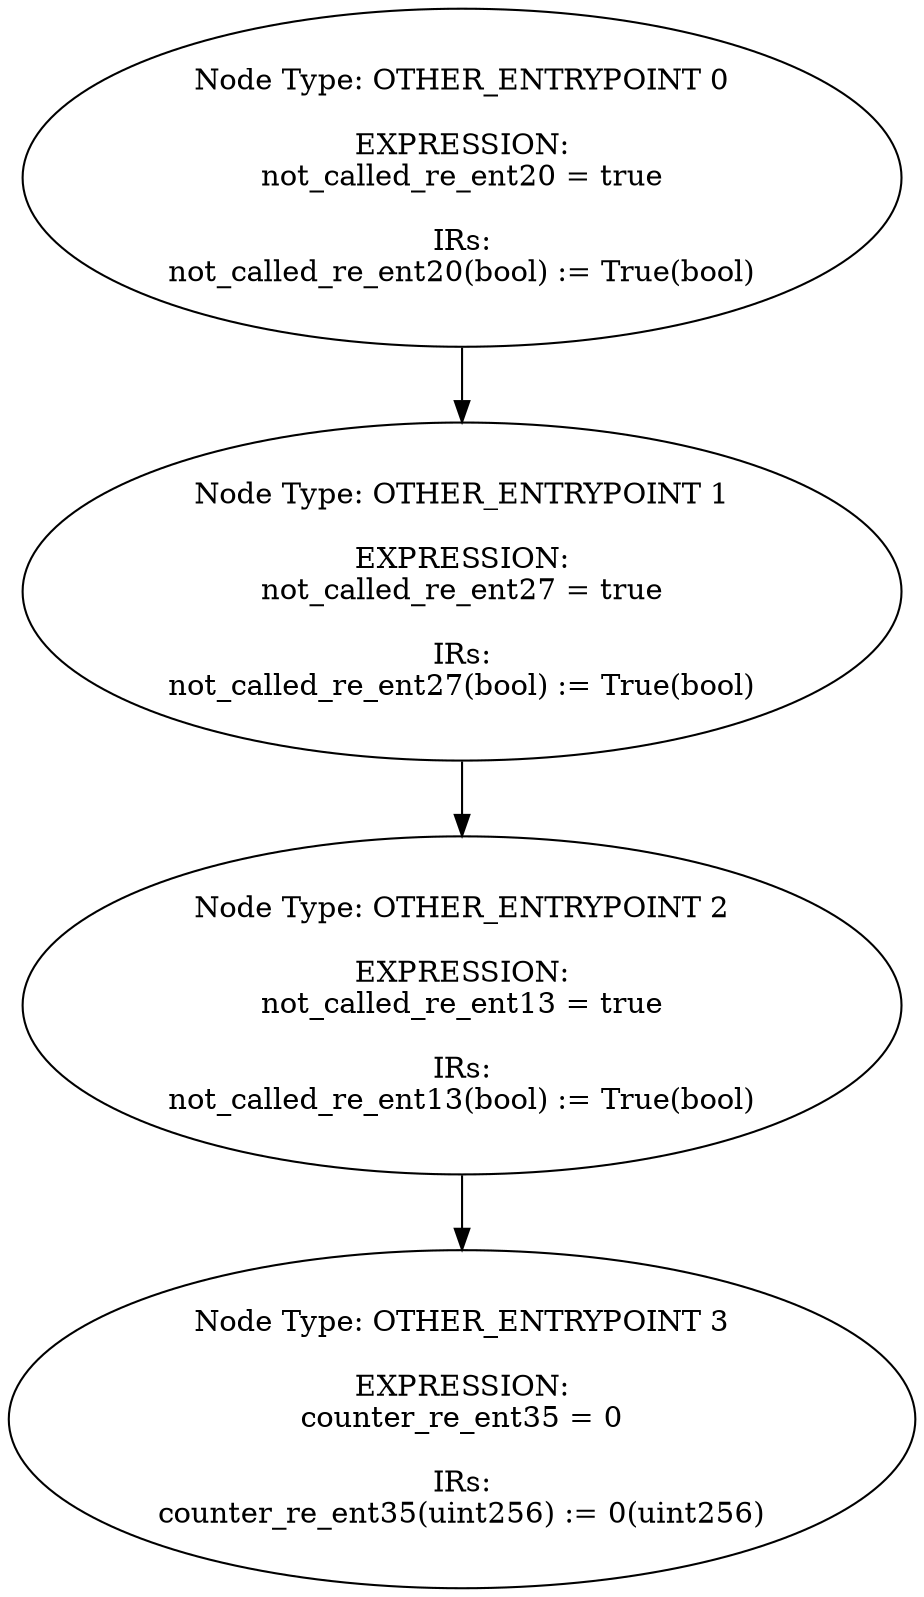 digraph{
0[label="Node Type: OTHER_ENTRYPOINT 0

EXPRESSION:
not_called_re_ent20 = true

IRs:
not_called_re_ent20(bool) := True(bool)"];
0->1;
1[label="Node Type: OTHER_ENTRYPOINT 1

EXPRESSION:
not_called_re_ent27 = true

IRs:
not_called_re_ent27(bool) := True(bool)"];
1->2;
2[label="Node Type: OTHER_ENTRYPOINT 2

EXPRESSION:
not_called_re_ent13 = true

IRs:
not_called_re_ent13(bool) := True(bool)"];
2->3;
3[label="Node Type: OTHER_ENTRYPOINT 3

EXPRESSION:
counter_re_ent35 = 0

IRs:
counter_re_ent35(uint256) := 0(uint256)"];
}
